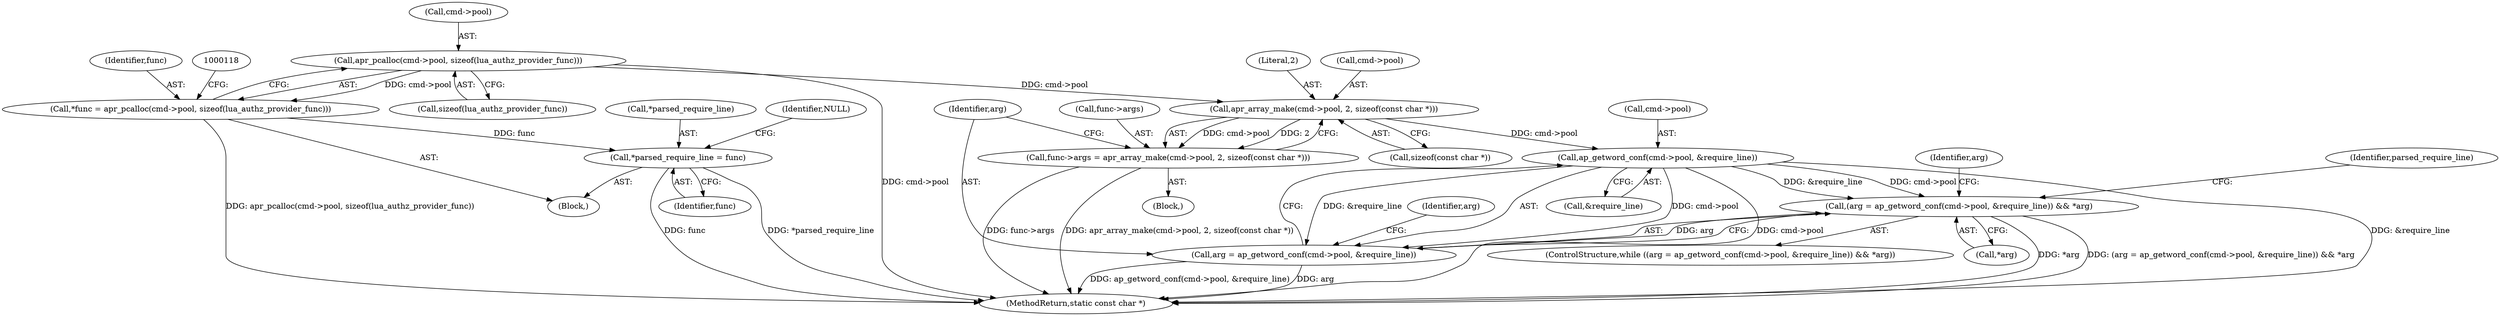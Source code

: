 digraph "0_httpd_3f1693d558d0758f829c8b53993f1749ddf6ffcb_0@API" {
"1000110" [label="(Call,apr_pcalloc(cmd->pool, sizeof(lua_authz_provider_func)))"];
"1000108" [label="(Call,*func = apr_pcalloc(cmd->pool, sizeof(lua_authz_provider_func)))"];
"1000176" [label="(Call,*parsed_require_line = func)"];
"1000155" [label="(Call,apr_array_make(cmd->pool, 2, sizeof(const char *)))"];
"1000151" [label="(Call,func->args = apr_array_make(cmd->pool, 2, sizeof(const char *)))"];
"1000166" [label="(Call,ap_getword_conf(cmd->pool, &require_line))"];
"1000163" [label="(Call,(arg = ap_getword_conf(cmd->pool, &require_line)) && *arg)"];
"1000164" [label="(Call,arg = ap_getword_conf(cmd->pool, &require_line))"];
"1000173" [label="(Identifier,arg)"];
"1000177" [label="(Call,*parsed_require_line)"];
"1000156" [label="(Call,cmd->pool)"];
"1000114" [label="(Call,sizeof(lua_authz_provider_func))"];
"1000155" [label="(Call,apr_array_make(cmd->pool, 2, sizeof(const char *)))"];
"1000166" [label="(Call,ap_getword_conf(cmd->pool, &require_line))"];
"1000152" [label="(Call,func->args)"];
"1000182" [label="(MethodReturn,static const char *)"];
"1000164" [label="(Call,arg = ap_getword_conf(cmd->pool, &require_line))"];
"1000159" [label="(Literal,2)"];
"1000110" [label="(Call,apr_pcalloc(cmd->pool, sizeof(lua_authz_provider_func)))"];
"1000162" [label="(ControlStructure,while ((arg = ap_getword_conf(cmd->pool, &require_line)) && *arg))"];
"1000108" [label="(Call,*func = apr_pcalloc(cmd->pool, sizeof(lua_authz_provider_func)))"];
"1000178" [label="(Identifier,parsed_require_line)"];
"1000176" [label="(Call,*parsed_require_line = func)"];
"1000170" [label="(Call,&require_line)"];
"1000111" [label="(Call,cmd->pool)"];
"1000175" [label="(Identifier,arg)"];
"1000149" [label="(Block,)"];
"1000163" [label="(Call,(arg = ap_getword_conf(cmd->pool, &require_line)) && *arg)"];
"1000109" [label="(Identifier,func)"];
"1000172" [label="(Call,*arg)"];
"1000160" [label="(Call,sizeof(const char *))"];
"1000179" [label="(Identifier,func)"];
"1000181" [label="(Identifier,NULL)"];
"1000167" [label="(Call,cmd->pool)"];
"1000104" [label="(Block,)"];
"1000151" [label="(Call,func->args = apr_array_make(cmd->pool, 2, sizeof(const char *)))"];
"1000165" [label="(Identifier,arg)"];
"1000110" -> "1000108"  [label="AST: "];
"1000110" -> "1000114"  [label="CFG: "];
"1000111" -> "1000110"  [label="AST: "];
"1000114" -> "1000110"  [label="AST: "];
"1000108" -> "1000110"  [label="CFG: "];
"1000110" -> "1000182"  [label="DDG: cmd->pool"];
"1000110" -> "1000108"  [label="DDG: cmd->pool"];
"1000110" -> "1000155"  [label="DDG: cmd->pool"];
"1000108" -> "1000104"  [label="AST: "];
"1000109" -> "1000108"  [label="AST: "];
"1000118" -> "1000108"  [label="CFG: "];
"1000108" -> "1000182"  [label="DDG: apr_pcalloc(cmd->pool, sizeof(lua_authz_provider_func))"];
"1000108" -> "1000176"  [label="DDG: func"];
"1000176" -> "1000104"  [label="AST: "];
"1000176" -> "1000179"  [label="CFG: "];
"1000177" -> "1000176"  [label="AST: "];
"1000179" -> "1000176"  [label="AST: "];
"1000181" -> "1000176"  [label="CFG: "];
"1000176" -> "1000182"  [label="DDG: func"];
"1000176" -> "1000182"  [label="DDG: *parsed_require_line"];
"1000155" -> "1000151"  [label="AST: "];
"1000155" -> "1000160"  [label="CFG: "];
"1000156" -> "1000155"  [label="AST: "];
"1000159" -> "1000155"  [label="AST: "];
"1000160" -> "1000155"  [label="AST: "];
"1000151" -> "1000155"  [label="CFG: "];
"1000155" -> "1000151"  [label="DDG: cmd->pool"];
"1000155" -> "1000151"  [label="DDG: 2"];
"1000155" -> "1000166"  [label="DDG: cmd->pool"];
"1000151" -> "1000149"  [label="AST: "];
"1000152" -> "1000151"  [label="AST: "];
"1000165" -> "1000151"  [label="CFG: "];
"1000151" -> "1000182"  [label="DDG: func->args"];
"1000151" -> "1000182"  [label="DDG: apr_array_make(cmd->pool, 2, sizeof(const char *))"];
"1000166" -> "1000164"  [label="AST: "];
"1000166" -> "1000170"  [label="CFG: "];
"1000167" -> "1000166"  [label="AST: "];
"1000170" -> "1000166"  [label="AST: "];
"1000164" -> "1000166"  [label="CFG: "];
"1000166" -> "1000182"  [label="DDG: cmd->pool"];
"1000166" -> "1000182"  [label="DDG: &require_line"];
"1000166" -> "1000163"  [label="DDG: cmd->pool"];
"1000166" -> "1000163"  [label="DDG: &require_line"];
"1000166" -> "1000164"  [label="DDG: cmd->pool"];
"1000166" -> "1000164"  [label="DDG: &require_line"];
"1000163" -> "1000162"  [label="AST: "];
"1000163" -> "1000164"  [label="CFG: "];
"1000163" -> "1000172"  [label="CFG: "];
"1000164" -> "1000163"  [label="AST: "];
"1000172" -> "1000163"  [label="AST: "];
"1000175" -> "1000163"  [label="CFG: "];
"1000178" -> "1000163"  [label="CFG: "];
"1000163" -> "1000182"  [label="DDG: *arg"];
"1000163" -> "1000182"  [label="DDG: (arg = ap_getword_conf(cmd->pool, &require_line)) && *arg"];
"1000164" -> "1000163"  [label="DDG: arg"];
"1000165" -> "1000164"  [label="AST: "];
"1000173" -> "1000164"  [label="CFG: "];
"1000164" -> "1000182"  [label="DDG: ap_getword_conf(cmd->pool, &require_line)"];
"1000164" -> "1000182"  [label="DDG: arg"];
}
